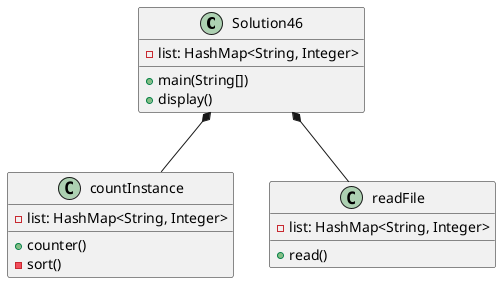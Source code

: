 @startuml
class Solution46 {
    -list: HashMap<String, Integer>
    +main(String[])
    +display()
}

class countInstance {
    -list: HashMap<String, Integer>
    +counter()
    -sort()
}

class readFile{
    -list: HashMap<String, Integer>
    +read()
}


Solution46 *-- readFile
Solution46 *-- countInstance
@enduml